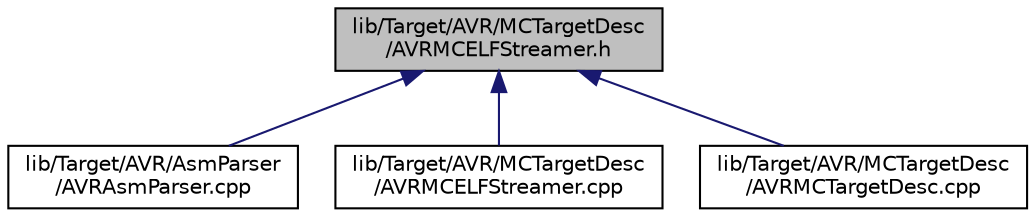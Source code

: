 digraph "lib/Target/AVR/MCTargetDesc/AVRMCELFStreamer.h"
{
 // LATEX_PDF_SIZE
  bgcolor="transparent";
  edge [fontname="Helvetica",fontsize="10",labelfontname="Helvetica",labelfontsize="10"];
  node [fontname="Helvetica",fontsize="10",shape="box"];
  Node1 [label="lib/Target/AVR/MCTargetDesc\l/AVRMCELFStreamer.h",height=0.2,width=0.4,color="black", fillcolor="grey75", style="filled", fontcolor="black",tooltip=" "];
  Node1 -> Node2 [dir="back",color="midnightblue",fontsize="10",style="solid",fontname="Helvetica"];
  Node2 [label="lib/Target/AVR/AsmParser\l/AVRAsmParser.cpp",height=0.2,width=0.4,color="black",URL="$AVRAsmParser_8cpp.html",tooltip=" "];
  Node1 -> Node3 [dir="back",color="midnightblue",fontsize="10",style="solid",fontname="Helvetica"];
  Node3 [label="lib/Target/AVR/MCTargetDesc\l/AVRMCELFStreamer.cpp",height=0.2,width=0.4,color="black",URL="$AVRMCELFStreamer_8cpp.html",tooltip=" "];
  Node1 -> Node4 [dir="back",color="midnightblue",fontsize="10",style="solid",fontname="Helvetica"];
  Node4 [label="lib/Target/AVR/MCTargetDesc\l/AVRMCTargetDesc.cpp",height=0.2,width=0.4,color="black",URL="$AVRMCTargetDesc_8cpp.html",tooltip=" "];
}
